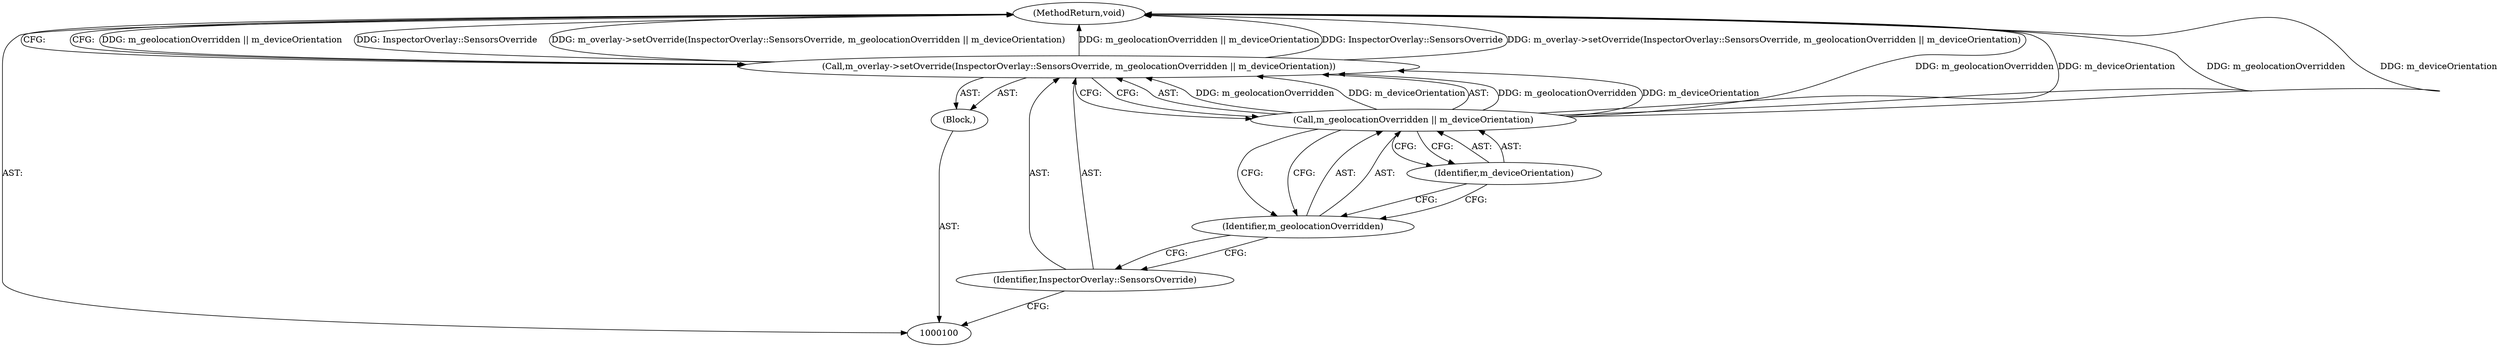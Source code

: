 digraph "1_Chrome_d4cd2b2c0953ad7e9fa988c234eb9361be80fe81_15" {
"1000107" [label="(MethodReturn,void)"];
"1000101" [label="(Block,)"];
"1000103" [label="(Identifier,InspectorOverlay::SensorsOverride)"];
"1000102" [label="(Call,m_overlay->setOverride(InspectorOverlay::SensorsOverride, m_geolocationOverridden || m_deviceOrientation))"];
"1000104" [label="(Call,m_geolocationOverridden || m_deviceOrientation)"];
"1000105" [label="(Identifier,m_geolocationOverridden)"];
"1000106" [label="(Identifier,m_deviceOrientation)"];
"1000107" -> "1000100"  [label="AST: "];
"1000107" -> "1000102"  [label="CFG: "];
"1000102" -> "1000107"  [label="DDG: m_geolocationOverridden || m_deviceOrientation"];
"1000102" -> "1000107"  [label="DDG: InspectorOverlay::SensorsOverride"];
"1000102" -> "1000107"  [label="DDG: m_overlay->setOverride(InspectorOverlay::SensorsOverride, m_geolocationOverridden || m_deviceOrientation)"];
"1000104" -> "1000107"  [label="DDG: m_geolocationOverridden"];
"1000104" -> "1000107"  [label="DDG: m_deviceOrientation"];
"1000101" -> "1000100"  [label="AST: "];
"1000102" -> "1000101"  [label="AST: "];
"1000103" -> "1000102"  [label="AST: "];
"1000103" -> "1000100"  [label="CFG: "];
"1000105" -> "1000103"  [label="CFG: "];
"1000102" -> "1000101"  [label="AST: "];
"1000102" -> "1000104"  [label="CFG: "];
"1000103" -> "1000102"  [label="AST: "];
"1000104" -> "1000102"  [label="AST: "];
"1000107" -> "1000102"  [label="CFG: "];
"1000102" -> "1000107"  [label="DDG: m_geolocationOverridden || m_deviceOrientation"];
"1000102" -> "1000107"  [label="DDG: InspectorOverlay::SensorsOverride"];
"1000102" -> "1000107"  [label="DDG: m_overlay->setOverride(InspectorOverlay::SensorsOverride, m_geolocationOverridden || m_deviceOrientation)"];
"1000104" -> "1000102"  [label="DDG: m_geolocationOverridden"];
"1000104" -> "1000102"  [label="DDG: m_deviceOrientation"];
"1000104" -> "1000102"  [label="AST: "];
"1000104" -> "1000105"  [label="CFG: "];
"1000104" -> "1000106"  [label="CFG: "];
"1000105" -> "1000104"  [label="AST: "];
"1000106" -> "1000104"  [label="AST: "];
"1000102" -> "1000104"  [label="CFG: "];
"1000104" -> "1000107"  [label="DDG: m_geolocationOverridden"];
"1000104" -> "1000107"  [label="DDG: m_deviceOrientation"];
"1000104" -> "1000102"  [label="DDG: m_geolocationOverridden"];
"1000104" -> "1000102"  [label="DDG: m_deviceOrientation"];
"1000105" -> "1000104"  [label="AST: "];
"1000105" -> "1000103"  [label="CFG: "];
"1000106" -> "1000105"  [label="CFG: "];
"1000104" -> "1000105"  [label="CFG: "];
"1000106" -> "1000104"  [label="AST: "];
"1000106" -> "1000105"  [label="CFG: "];
"1000104" -> "1000106"  [label="CFG: "];
}
